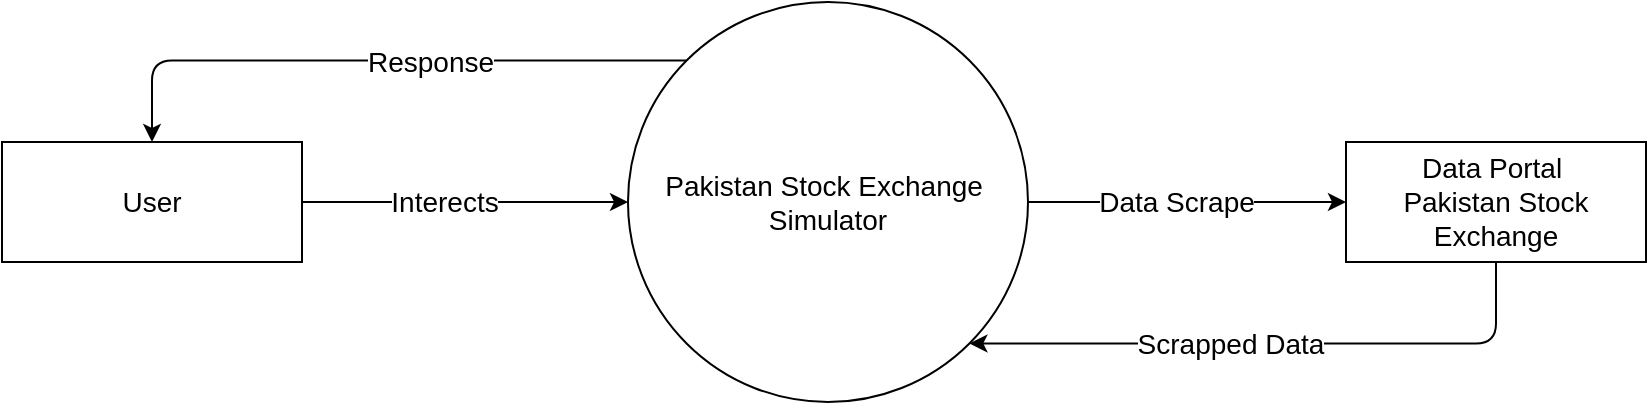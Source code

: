 <mxfile>
    <diagram id="28HpDJ1M-9KuPtB51g_f" name="Page-1">
        <mxGraphModel dx="1133" dy="825" grid="1" gridSize="10" guides="1" tooltips="1" connect="1" arrows="1" fold="1" page="1" pageScale="1" pageWidth="850" pageHeight="1100" math="0" shadow="0">
            <root>
                <mxCell id="0"/>
                <mxCell id="1" parent="0"/>
                <mxCell id="11" style="edgeStyle=none;html=1;exitX=1;exitY=0.5;exitDx=0;exitDy=0;entryX=0;entryY=0.5;entryDx=0;entryDy=0;fontSize=14;" edge="1" parent="1" source="3" target="10">
                    <mxGeometry relative="1" as="geometry"/>
                </mxCell>
                <mxCell id="14" value="Data Scrape" style="edgeLabel;html=1;align=center;verticalAlign=middle;resizable=0;points=[];fontSize=14;" vertex="1" connectable="0" parent="11">
                    <mxGeometry x="-0.472" y="1" relative="1" as="geometry">
                        <mxPoint x="32" y="1" as="offset"/>
                    </mxGeometry>
                </mxCell>
                <mxCell id="12" style="edgeStyle=orthogonalEdgeStyle;html=1;exitX=0;exitY=0;exitDx=0;exitDy=0;entryX=0.5;entryY=0;entryDx=0;entryDy=0;fontSize=14;" edge="1" parent="1" source="3" target="5">
                    <mxGeometry relative="1" as="geometry"/>
                </mxCell>
                <mxCell id="17" value="Response" style="edgeLabel;html=1;align=center;verticalAlign=middle;resizable=0;points=[];fontSize=14;" vertex="1" connectable="0" parent="12">
                    <mxGeometry x="0.002" relative="1" as="geometry">
                        <mxPoint x="26" as="offset"/>
                    </mxGeometry>
                </mxCell>
                <mxCell id="3" value="Pakistan Stock Exchange&amp;nbsp;&lt;br style=&quot;font-size: 14px;&quot;&gt;Simulator" style="ellipse;whiteSpace=wrap;html=1;aspect=fixed;fillColor=none;fontSize=14;" vertex="1" parent="1">
                    <mxGeometry x="321" y="280" width="200" height="200" as="geometry"/>
                </mxCell>
                <mxCell id="8" style="edgeStyle=none;html=1;entryX=0;entryY=0.5;entryDx=0;entryDy=0;fontSize=14;" edge="1" parent="1" source="5" target="3">
                    <mxGeometry relative="1" as="geometry"/>
                </mxCell>
                <mxCell id="16" value="Interects" style="edgeLabel;html=1;align=center;verticalAlign=middle;resizable=0;points=[];fontSize=14;" vertex="1" connectable="0" parent="8">
                    <mxGeometry x="-0.244" relative="1" as="geometry">
                        <mxPoint x="9" as="offset"/>
                    </mxGeometry>
                </mxCell>
                <mxCell id="5" value="User" style="rounded=0;whiteSpace=wrap;html=1;fillColor=none;fontSize=14;" vertex="1" parent="1">
                    <mxGeometry x="8" y="350" width="150" height="60" as="geometry"/>
                </mxCell>
                <mxCell id="13" style="edgeStyle=orthogonalEdgeStyle;html=1;exitX=0.5;exitY=1;exitDx=0;exitDy=0;entryX=1;entryY=1;entryDx=0;entryDy=0;fontSize=14;" edge="1" parent="1" source="10" target="3">
                    <mxGeometry relative="1" as="geometry"/>
                </mxCell>
                <mxCell id="15" value="Scrapped Data" style="edgeLabel;html=1;align=center;verticalAlign=middle;resizable=0;points=[];fontSize=14;" vertex="1" connectable="0" parent="13">
                    <mxGeometry x="0.057" relative="1" as="geometry">
                        <mxPoint x="-13" as="offset"/>
                    </mxGeometry>
                </mxCell>
                <mxCell id="10" value="Data Portal&amp;nbsp;&lt;br style=&quot;font-size: 14px;&quot;&gt;Pakistan Stock Exchange" style="rounded=0;whiteSpace=wrap;html=1;fillColor=none;fontSize=14;" vertex="1" parent="1">
                    <mxGeometry x="680" y="350" width="150" height="60" as="geometry"/>
                </mxCell>
            </root>
        </mxGraphModel>
    </diagram>
</mxfile>
